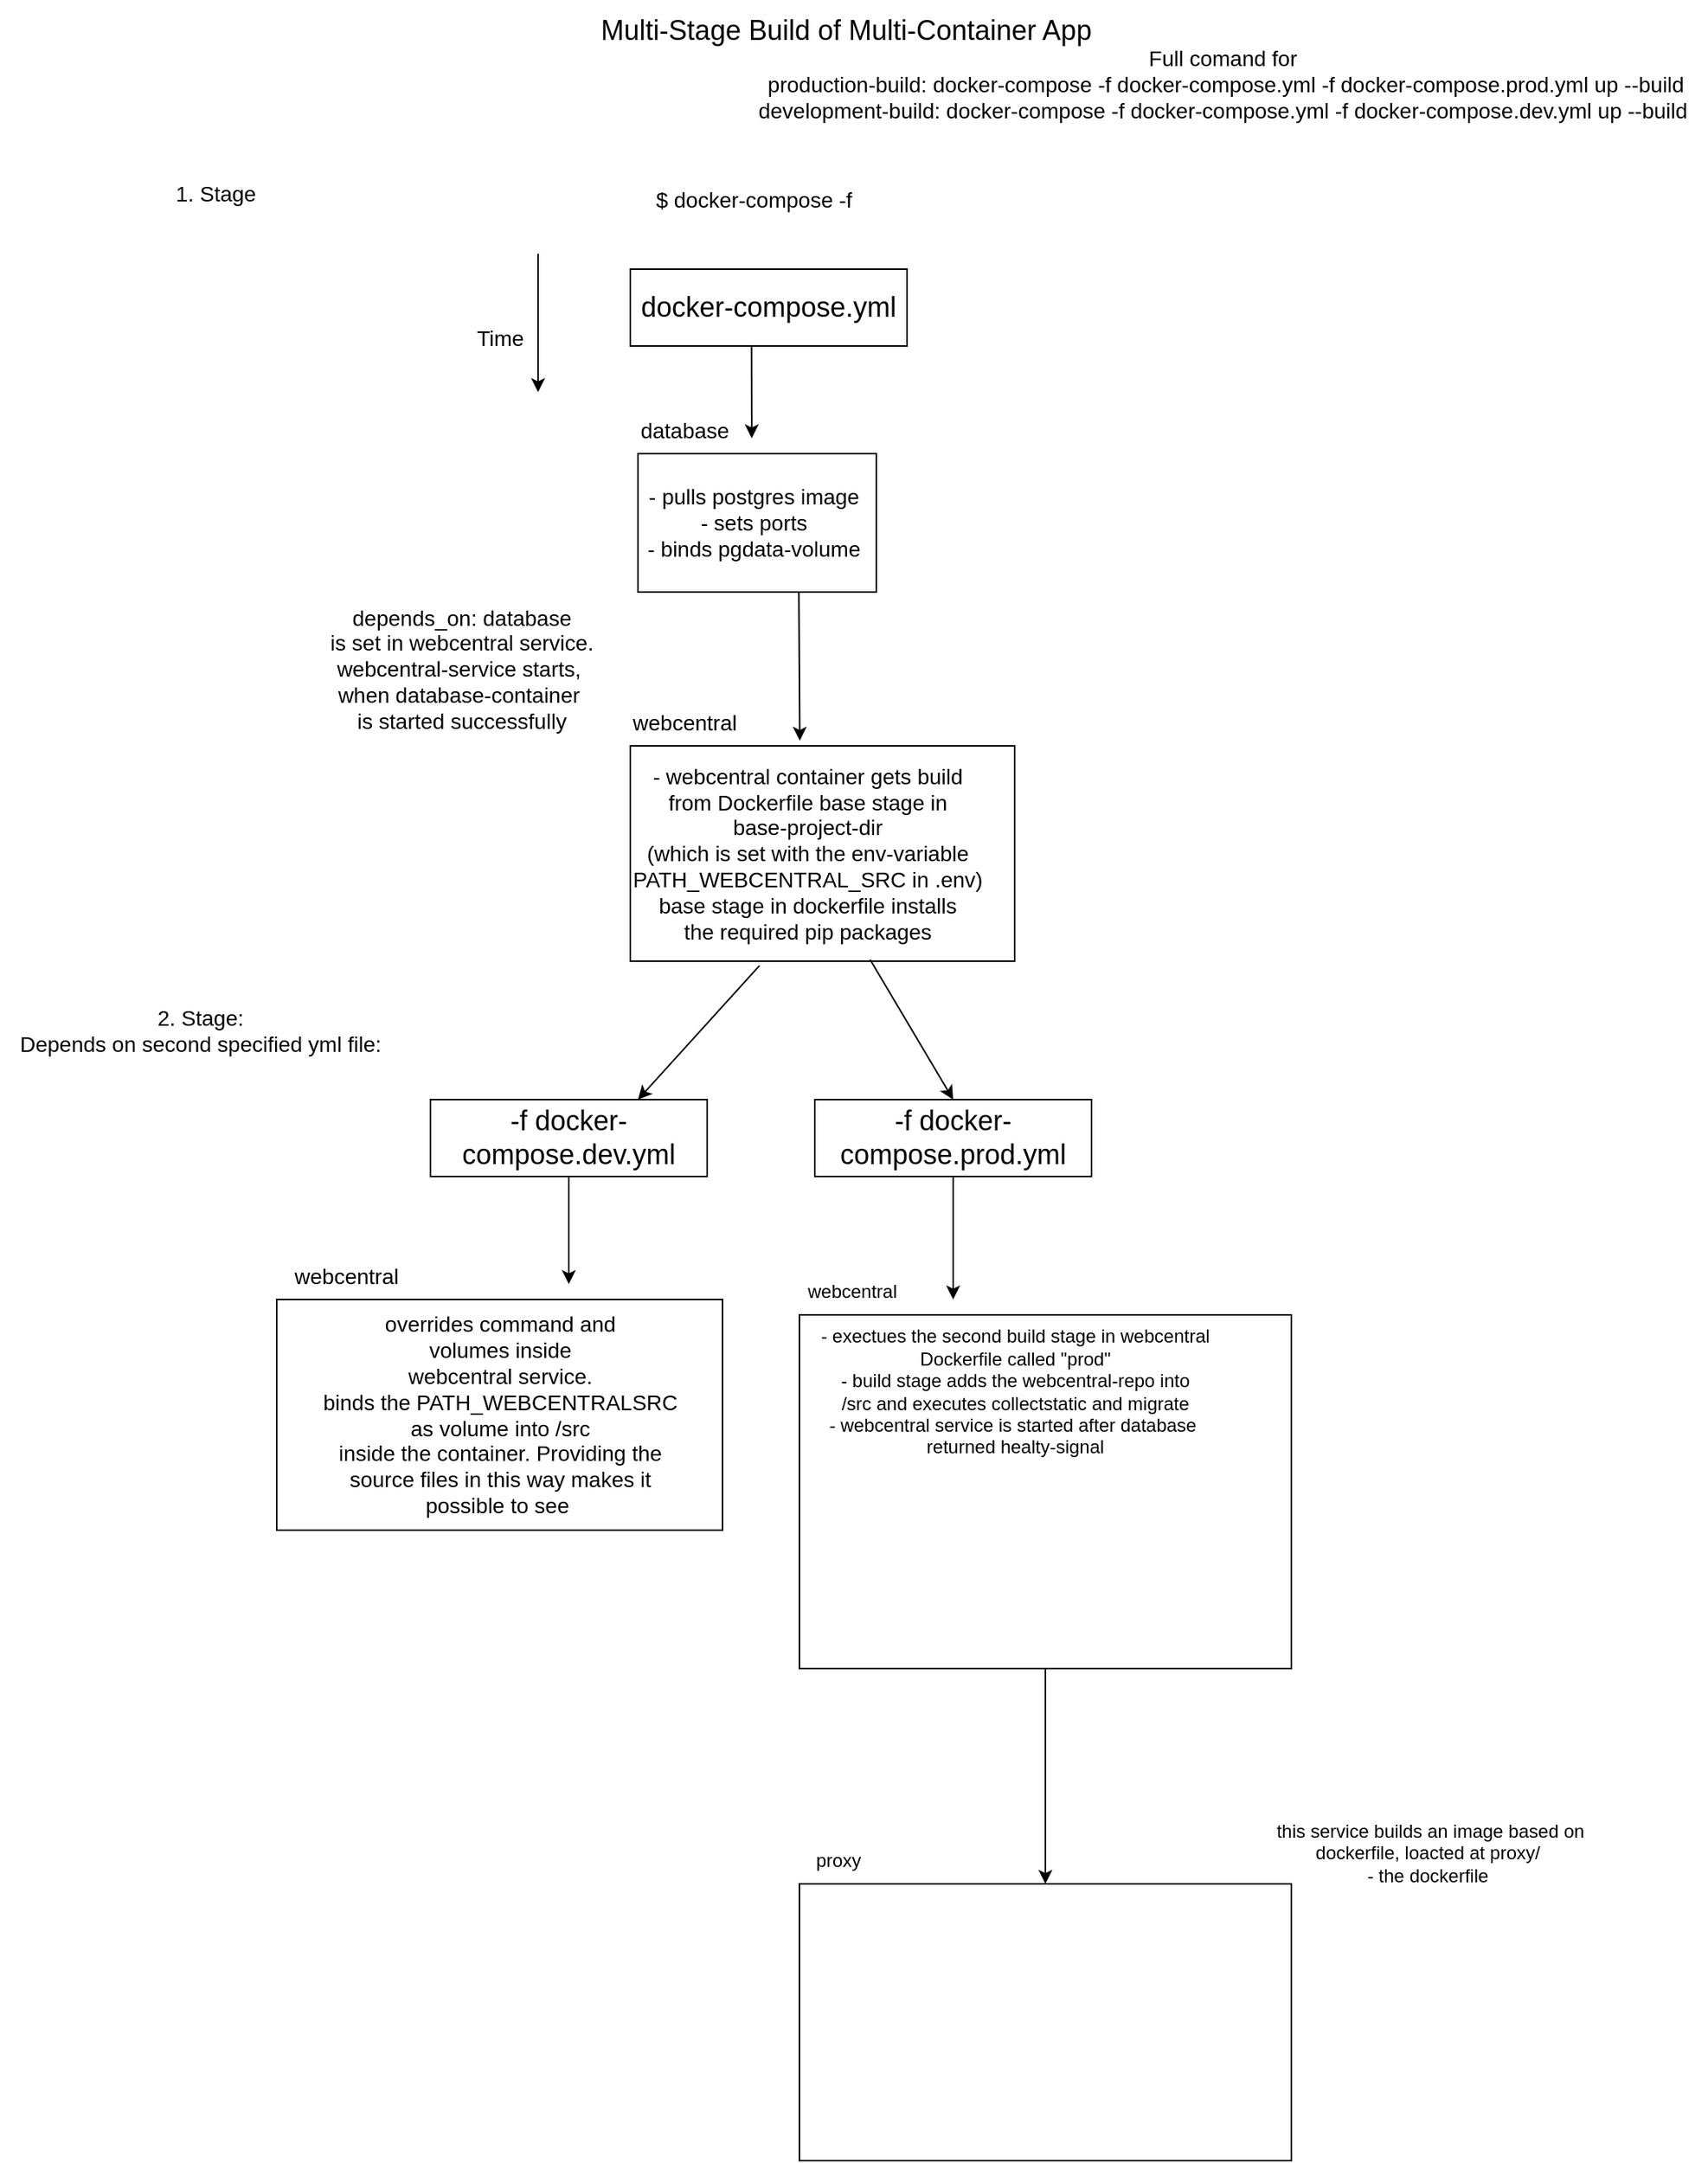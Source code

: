<mxfile version="20.7.4" type="device"><diagram id="1tbGoLdupELb_h0egwNK" name="Seite-1"><mxGraphModel dx="2261" dy="766" grid="1" gridSize="10" guides="1" tooltips="1" connect="1" arrows="1" fold="1" page="1" pageScale="1" pageWidth="827" pageHeight="1169" math="0" shadow="0"><root><mxCell id="0"/><mxCell id="1" parent="0"/><mxCell id="_f1iZXdA8XrdhwkmAbKx-1" value="&lt;font style=&quot;font-size: 18px;&quot;&gt;Multi-Stage Build of Multi-Container App&lt;/font&gt;" style="text;html=1;align=center;verticalAlign=middle;resizable=0;points=[];autosize=1;strokeColor=none;fillColor=none;" parent="1" vertex="1"><mxGeometry x="20" y="185" width="340" height="40" as="geometry"/></mxCell><mxCell id="_f1iZXdA8XrdhwkmAbKx-2" value="docker-compose.yml" style="rounded=0;whiteSpace=wrap;html=1;fontSize=18;" parent="1" vertex="1"><mxGeometry x="50" y="360" width="180" height="50" as="geometry"/></mxCell><mxCell id="_f1iZXdA8XrdhwkmAbKx-3" value="&lt;span style=&quot;font-size: 14px;&quot;&gt;1. Stage&lt;/span&gt;" style="text;html=1;align=center;verticalAlign=middle;resizable=0;points=[];autosize=1;strokeColor=none;fillColor=none;fontSize=18;" parent="1" vertex="1"><mxGeometry x="-260" y="290" width="80" height="40" as="geometry"/></mxCell><mxCell id="_f1iZXdA8XrdhwkmAbKx-4" value="" style="rounded=0;whiteSpace=wrap;html=1;fontSize=14;" parent="1" vertex="1"><mxGeometry x="50" y="670" width="250" height="140" as="geometry"/></mxCell><mxCell id="_f1iZXdA8XrdhwkmAbKx-5" value="webcentral" style="text;html=1;align=center;verticalAlign=middle;resizable=0;points=[];autosize=1;strokeColor=none;fillColor=none;fontSize=14;" parent="1" vertex="1"><mxGeometry x="40" y="640" width="90" height="30" as="geometry"/></mxCell><mxCell id="_f1iZXdA8XrdhwkmAbKx-6" value="database" style="text;html=1;align=center;verticalAlign=middle;resizable=0;points=[];autosize=1;strokeColor=none;fillColor=none;fontSize=14;" parent="1" vertex="1"><mxGeometry x="45" y="450" width="80" height="30" as="geometry"/></mxCell><mxCell id="_f1iZXdA8XrdhwkmAbKx-7" value="" style="rounded=0;whiteSpace=wrap;html=1;fontSize=14;" parent="1" vertex="1"><mxGeometry x="55" y="480" width="155" height="90" as="geometry"/></mxCell><mxCell id="_f1iZXdA8XrdhwkmAbKx-8" value="" style="endArrow=classic;html=1;rounded=0;fontSize=14;" parent="1" edge="1"><mxGeometry width="50" height="50" relative="1" as="geometry"><mxPoint x="-10" y="350" as="sourcePoint"/><mxPoint x="-10" y="440" as="targetPoint"/></mxGeometry></mxCell><mxCell id="_f1iZXdA8XrdhwkmAbKx-9" value="Time" style="text;html=1;align=center;verticalAlign=middle;resizable=0;points=[];autosize=1;strokeColor=none;fillColor=none;fontSize=14;" parent="1" vertex="1"><mxGeometry x="-60" y="390" width="50" height="30" as="geometry"/></mxCell><mxCell id="_f1iZXdA8XrdhwkmAbKx-10" value="- pulls postgres image&lt;br&gt;- sets ports&lt;br&gt;- binds pgdata-volume" style="text;html=1;align=center;verticalAlign=middle;resizable=0;points=[];autosize=1;strokeColor=none;fillColor=none;fontSize=14;" parent="1" vertex="1"><mxGeometry x="50" y="495" width="160" height="60" as="geometry"/></mxCell><mxCell id="_f1iZXdA8XrdhwkmAbKx-11" value="" style="endArrow=classic;html=1;rounded=0;fontSize=14;exitX=0.438;exitY=1.007;exitDx=0;exitDy=0;exitPerimeter=0;" parent="1" source="_f1iZXdA8XrdhwkmAbKx-2" edge="1"><mxGeometry width="50" height="50" relative="1" as="geometry"><mxPoint x="290" y="480" as="sourcePoint"/><mxPoint x="129" y="470" as="targetPoint"/></mxGeometry></mxCell><mxCell id="_f1iZXdA8XrdhwkmAbKx-12" value="" style="endArrow=classic;html=1;rounded=0;fontSize=14;exitX=0.675;exitY=1.004;exitDx=0;exitDy=0;exitPerimeter=0;entryX=0.441;entryY=-0.024;entryDx=0;entryDy=0;entryPerimeter=0;" parent="1" source="_f1iZXdA8XrdhwkmAbKx-7" target="_f1iZXdA8XrdhwkmAbKx-4" edge="1"><mxGeometry width="50" height="50" relative="1" as="geometry"><mxPoint x="-60" y="640" as="sourcePoint"/><mxPoint x="-10" y="590" as="targetPoint"/></mxGeometry></mxCell><mxCell id="_f1iZXdA8XrdhwkmAbKx-13" value="depends_on: database &lt;br&gt;is set in webcentral service.&lt;br&gt;webcentral-service starts,&amp;nbsp;&lt;br&gt;when database-container&amp;nbsp;&lt;br&gt;is started successfully" style="text;html=1;align=center;verticalAlign=middle;resizable=0;points=[];autosize=1;strokeColor=none;fillColor=none;fontSize=14;" parent="1" vertex="1"><mxGeometry x="-155" y="570" width="190" height="100" as="geometry"/></mxCell><mxCell id="_f1iZXdA8XrdhwkmAbKx-14" value="- webcentral container gets build &lt;br&gt;from Dockerfile base stage in &lt;br&gt;base-project-dir&lt;br&gt;(which is set with the env-variable &lt;br&gt;PATH_WEBCENTRAL_SRC in .env)&lt;br&gt;base stage in dockerfile installs &lt;br&gt;the required pip packages" style="text;html=1;align=center;verticalAlign=middle;resizable=0;points=[];autosize=1;strokeColor=none;fillColor=none;fontSize=14;" parent="1" vertex="1"><mxGeometry x="40" y="675" width="250" height="130" as="geometry"/></mxCell><mxCell id="_f1iZXdA8XrdhwkmAbKx-15" value="2. Stage: &lt;br&gt;Depends on second specified yml file:" style="text;html=1;align=center;verticalAlign=middle;resizable=0;points=[];autosize=1;strokeColor=none;fillColor=none;fontSize=14;" parent="1" vertex="1"><mxGeometry x="-360" y="830" width="260" height="50" as="geometry"/></mxCell><mxCell id="_f1iZXdA8XrdhwkmAbKx-16" value="-f docker-compose.dev.yml" style="rounded=0;whiteSpace=wrap;html=1;fontSize=18;" parent="1" vertex="1"><mxGeometry x="-80" y="900" width="180" height="50" as="geometry"/></mxCell><mxCell id="_f1iZXdA8XrdhwkmAbKx-17" value="" style="endArrow=classic;html=1;rounded=0;fontSize=14;exitX=0.336;exitY=1.021;exitDx=0;exitDy=0;exitPerimeter=0;entryX=0.75;entryY=0;entryDx=0;entryDy=0;" parent="1" source="_f1iZXdA8XrdhwkmAbKx-4" target="_f1iZXdA8XrdhwkmAbKx-16" edge="1"><mxGeometry width="50" height="50" relative="1" as="geometry"><mxPoint x="190" y="900" as="sourcePoint"/><mxPoint x="240" y="850" as="targetPoint"/></mxGeometry></mxCell><mxCell id="_f1iZXdA8XrdhwkmAbKx-18" value="$ docker-compose -f" style="text;html=1;align=center;verticalAlign=middle;resizable=0;points=[];autosize=1;strokeColor=none;fillColor=none;fontSize=14;" parent="1" vertex="1"><mxGeometry x="55" y="300" width="150" height="30" as="geometry"/></mxCell><mxCell id="_f1iZXdA8XrdhwkmAbKx-20" value="-f docker-compose.prod.yml" style="rounded=0;whiteSpace=wrap;html=1;fontSize=18;" parent="1" vertex="1"><mxGeometry x="170" y="900" width="180" height="50" as="geometry"/></mxCell><mxCell id="_f1iZXdA8XrdhwkmAbKx-21" value="" style="endArrow=classic;html=1;rounded=0;fontSize=14;exitX=0.624;exitY=0.993;exitDx=0;exitDy=0;exitPerimeter=0;entryX=0.5;entryY=0;entryDx=0;entryDy=0;" parent="1" source="_f1iZXdA8XrdhwkmAbKx-4" target="_f1iZXdA8XrdhwkmAbKx-20" edge="1"><mxGeometry width="50" height="50" relative="1" as="geometry"><mxPoint x="390" y="900" as="sourcePoint"/><mxPoint x="440" y="850" as="targetPoint"/></mxGeometry></mxCell><mxCell id="_f1iZXdA8XrdhwkmAbKx-22" value="Full comand for&lt;br&gt;&amp;nbsp;production-build: docker-compose -f docker-compose.yml -f docker-compose.prod.yml up --build&lt;br&gt;development-build: docker-compose -f docker-compose.yml -f docker-compose.dev.yml up --build" style="text;html=1;align=center;verticalAlign=middle;resizable=0;points=[];autosize=1;strokeColor=none;fillColor=none;fontSize=14;" parent="1" vertex="1"><mxGeometry x="120" y="210" width="630" height="60" as="geometry"/></mxCell><mxCell id="_f1iZXdA8XrdhwkmAbKx-23" value="" style="rounded=0;whiteSpace=wrap;html=1;fontSize=14;" parent="1" vertex="1"><mxGeometry x="-180" y="1030" width="290" height="150" as="geometry"/></mxCell><mxCell id="_f1iZXdA8XrdhwkmAbKx-24" value="webcentral" style="text;html=1;align=center;verticalAlign=middle;resizable=0;points=[];autosize=1;strokeColor=none;fillColor=none;fontSize=14;" parent="1" vertex="1"><mxGeometry x="-180" y="1000" width="90" height="30" as="geometry"/></mxCell><mxCell id="_f1iZXdA8XrdhwkmAbKx-25" value="overrides command and &lt;br&gt;volumes inside &lt;br&gt;webcentral service. &lt;br&gt;binds the PATH_WEBCENTRALSRC &lt;br&gt;as&amp;nbsp;volume into /src &lt;br&gt;inside the container. Providing the &lt;br&gt;source files in this way makes it &lt;br&gt;possible to see&amp;nbsp;" style="text;html=1;align=center;verticalAlign=middle;resizable=0;points=[];autosize=1;strokeColor=none;fillColor=none;fontSize=14;" parent="1" vertex="1"><mxGeometry x="-160" y="1030" width="250" height="150" as="geometry"/></mxCell><mxCell id="lR18sN19NA9B4r3EbJvx-1" value="" style="endArrow=classic;html=1;rounded=0;exitX=0.5;exitY=1;exitDx=0;exitDy=0;" edge="1" parent="1" source="_f1iZXdA8XrdhwkmAbKx-16"><mxGeometry width="50" height="50" relative="1" as="geometry"><mxPoint x="-340" y="1080" as="sourcePoint"/><mxPoint x="10" y="1020" as="targetPoint"/></mxGeometry></mxCell><mxCell id="lR18sN19NA9B4r3EbJvx-2" value="" style="rounded=0;whiteSpace=wrap;html=1;" vertex="1" parent="1"><mxGeometry x="160" y="1040" width="320" height="230" as="geometry"/></mxCell><mxCell id="lR18sN19NA9B4r3EbJvx-3" value="webcentral" style="text;html=1;align=center;verticalAlign=middle;resizable=0;points=[];autosize=1;strokeColor=none;fillColor=none;" vertex="1" parent="1"><mxGeometry x="154" y="1010" width="80" height="30" as="geometry"/></mxCell><mxCell id="lR18sN19NA9B4r3EbJvx-4" value="" style="endArrow=classic;html=1;rounded=0;exitX=0.5;exitY=1;exitDx=0;exitDy=0;" edge="1" parent="1" source="_f1iZXdA8XrdhwkmAbKx-20"><mxGeometry width="50" height="50" relative="1" as="geometry"><mxPoint x="440" y="950" as="sourcePoint"/><mxPoint x="260" y="1030" as="targetPoint"/></mxGeometry></mxCell><mxCell id="lR18sN19NA9B4r3EbJvx-5" value="- exectues the second build stage in webcentral &lt;br&gt;Dockerfile called &quot;prod&quot;&lt;br&gt;- build stage adds the webcentral-repo into &lt;br&gt;/src and executes collectstatic and migrate&lt;br&gt;- webcentral service is started after database&amp;nbsp;&lt;br&gt;returned healty-signal" style="text;html=1;align=center;verticalAlign=middle;resizable=0;points=[];autosize=1;strokeColor=none;fillColor=none;" vertex="1" parent="1"><mxGeometry x="160" y="1040" width="280" height="100" as="geometry"/></mxCell><mxCell id="lR18sN19NA9B4r3EbJvx-6" value="" style="rounded=0;whiteSpace=wrap;html=1;" vertex="1" parent="1"><mxGeometry x="160" y="1410" width="320" height="180" as="geometry"/></mxCell><mxCell id="lR18sN19NA9B4r3EbJvx-7" value="" style="endArrow=classic;html=1;rounded=0;exitX=0.5;exitY=1;exitDx=0;exitDy=0;entryX=0.5;entryY=0;entryDx=0;entryDy=0;" edge="1" parent="1" source="lR18sN19NA9B4r3EbJvx-2" target="lR18sN19NA9B4r3EbJvx-6"><mxGeometry width="50" height="50" relative="1" as="geometry"><mxPoint x="-30" y="1460" as="sourcePoint"/><mxPoint x="20" y="1410" as="targetPoint"/></mxGeometry></mxCell><mxCell id="lR18sN19NA9B4r3EbJvx-8" value="proxy" style="text;html=1;align=center;verticalAlign=middle;resizable=0;points=[];autosize=1;strokeColor=none;fillColor=none;" vertex="1" parent="1"><mxGeometry x="160" y="1380" width="50" height="30" as="geometry"/></mxCell><mxCell id="lR18sN19NA9B4r3EbJvx-9" value="this service builds an image based on&lt;br&gt;dockerfile, loacted at proxy/&amp;nbsp;&lt;br&gt;- the dockerfile&amp;nbsp;" style="text;html=1;align=center;verticalAlign=middle;resizable=0;points=[];autosize=1;strokeColor=none;fillColor=none;" vertex="1" parent="1"><mxGeometry x="460" y="1360" width="220" height="60" as="geometry"/></mxCell></root></mxGraphModel></diagram></mxfile>